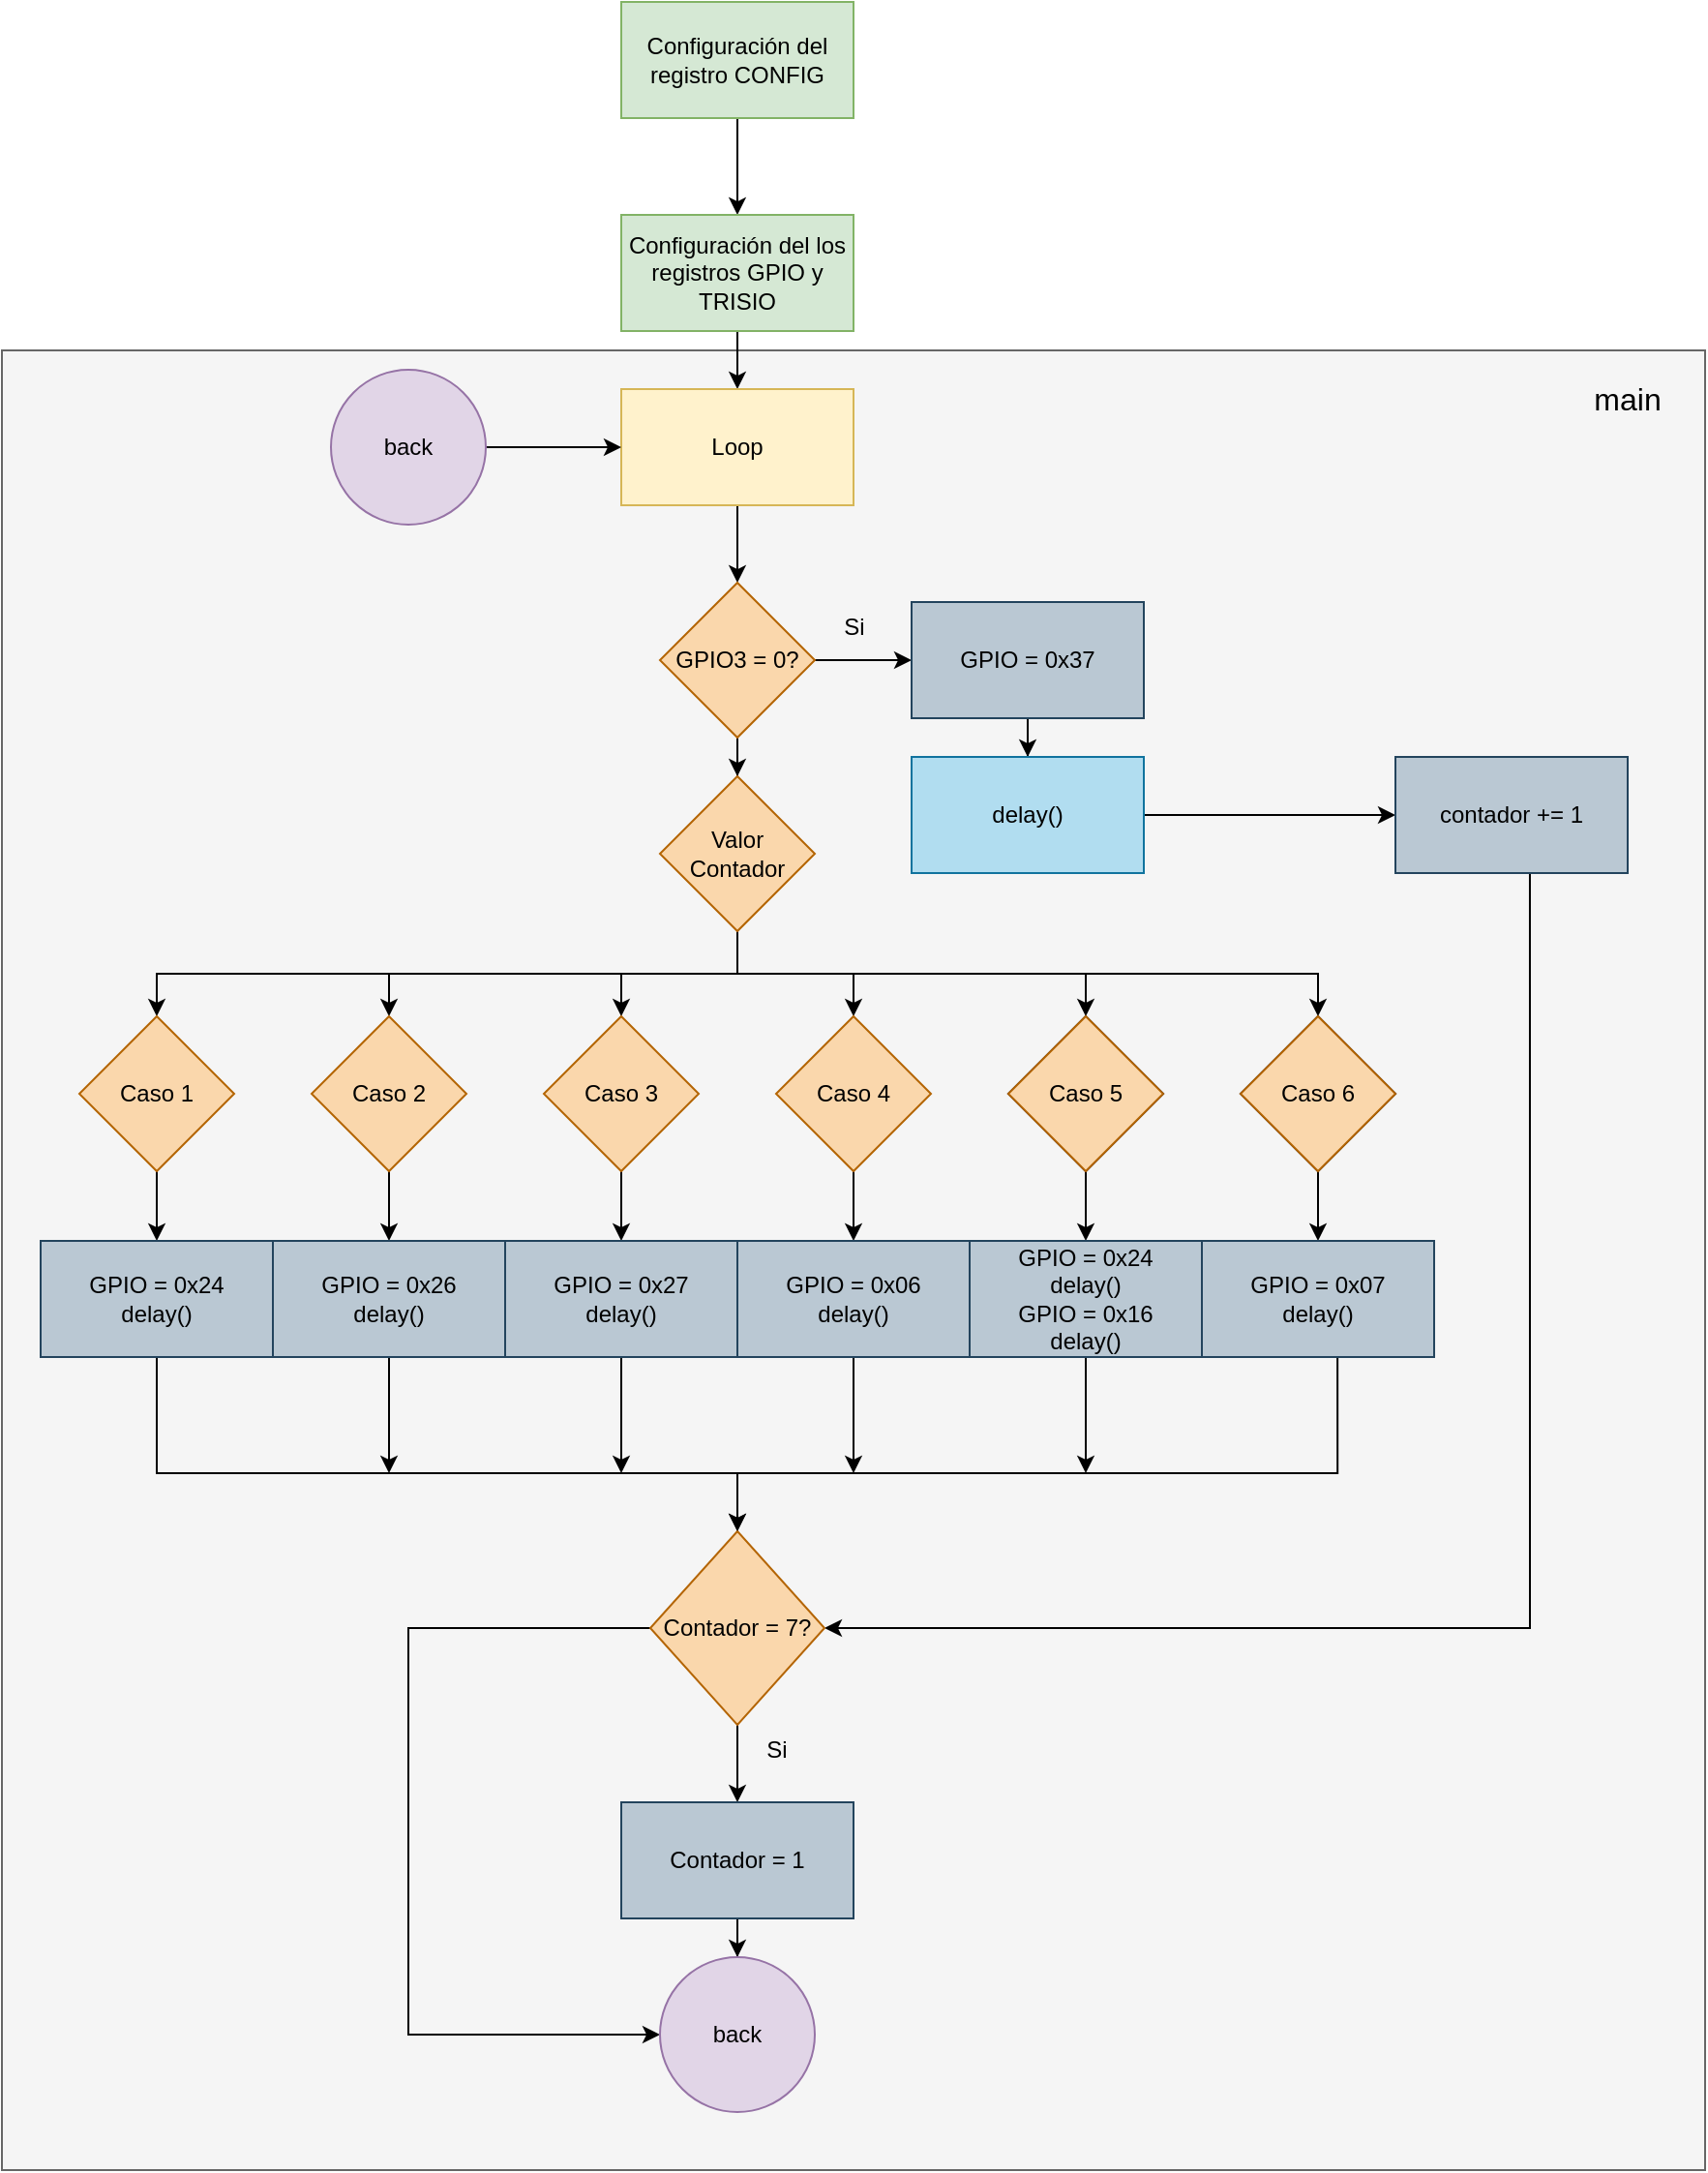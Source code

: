 <mxfile version="21.5.0" type="device">
  <diagram name="Programa" id="tJPCGnnsSbU9F2SCs2p0">
    <mxGraphModel dx="2927" dy="1242" grid="1" gridSize="10" guides="1" tooltips="1" connect="1" arrows="1" fold="1" page="1" pageScale="1" pageWidth="827" pageHeight="1169" math="0" shadow="0">
      <root>
        <mxCell id="0" />
        <mxCell id="1" parent="0" />
        <mxCell id="jxFE5Nvf7kgROyRhxe9L-73" value="seguidame" style="rounded=0;whiteSpace=wrap;html=1;fillColor=#f5f5f5;fontColor=#333333;strokeColor=#666666;" vertex="1" parent="1">
          <mxGeometry x="-20" y="240" width="880" height="940" as="geometry" />
        </mxCell>
        <mxCell id="jxFE5Nvf7kgROyRhxe9L-3" value="" style="edgeStyle=orthogonalEdgeStyle;rounded=0;orthogonalLoop=1;jettySize=auto;html=1;" edge="1" parent="1" source="jxFE5Nvf7kgROyRhxe9L-1" target="jxFE5Nvf7kgROyRhxe9L-2">
          <mxGeometry relative="1" as="geometry" />
        </mxCell>
        <mxCell id="jxFE5Nvf7kgROyRhxe9L-1" value="Configuración del registro CONFIG" style="rounded=0;whiteSpace=wrap;html=1;fillColor=#d5e8d4;strokeColor=#82b366;" vertex="1" parent="1">
          <mxGeometry x="300" y="60" width="120" height="60" as="geometry" />
        </mxCell>
        <mxCell id="jxFE5Nvf7kgROyRhxe9L-6" value="" style="edgeStyle=orthogonalEdgeStyle;rounded=0;orthogonalLoop=1;jettySize=auto;html=1;" edge="1" parent="1" source="jxFE5Nvf7kgROyRhxe9L-2" target="jxFE5Nvf7kgROyRhxe9L-5">
          <mxGeometry relative="1" as="geometry" />
        </mxCell>
        <mxCell id="jxFE5Nvf7kgROyRhxe9L-2" value="Configuración del los registros GPIO y TRISIO" style="rounded=0;whiteSpace=wrap;html=1;fillColor=#d5e8d4;strokeColor=#82b366;" vertex="1" parent="1">
          <mxGeometry x="300" y="170" width="120" height="60" as="geometry" />
        </mxCell>
        <mxCell id="jxFE5Nvf7kgROyRhxe9L-8" value="" style="edgeStyle=orthogonalEdgeStyle;rounded=0;orthogonalLoop=1;jettySize=auto;html=1;" edge="1" parent="1" source="jxFE5Nvf7kgROyRhxe9L-5" target="jxFE5Nvf7kgROyRhxe9L-7">
          <mxGeometry relative="1" as="geometry" />
        </mxCell>
        <mxCell id="jxFE5Nvf7kgROyRhxe9L-5" value="Loop" style="rounded=0;whiteSpace=wrap;html=1;fillColor=#fff2cc;strokeColor=#d6b656;" vertex="1" parent="1">
          <mxGeometry x="300" y="260" width="120" height="60" as="geometry" />
        </mxCell>
        <mxCell id="jxFE5Nvf7kgROyRhxe9L-10" value="" style="edgeStyle=orthogonalEdgeStyle;rounded=0;orthogonalLoop=1;jettySize=auto;html=1;" edge="1" parent="1" source="jxFE5Nvf7kgROyRhxe9L-7" target="jxFE5Nvf7kgROyRhxe9L-9">
          <mxGeometry relative="1" as="geometry" />
        </mxCell>
        <mxCell id="jxFE5Nvf7kgROyRhxe9L-13" value="" style="edgeStyle=orthogonalEdgeStyle;rounded=0;orthogonalLoop=1;jettySize=auto;html=1;" edge="1" parent="1" source="jxFE5Nvf7kgROyRhxe9L-7" target="jxFE5Nvf7kgROyRhxe9L-12">
          <mxGeometry relative="1" as="geometry" />
        </mxCell>
        <mxCell id="jxFE5Nvf7kgROyRhxe9L-7" value="GPIO3 = 0?" style="rhombus;whiteSpace=wrap;html=1;rounded=0;fillColor=#fad7ac;strokeColor=#b46504;" vertex="1" parent="1">
          <mxGeometry x="320" y="360" width="80" height="80" as="geometry" />
        </mxCell>
        <mxCell id="jxFE5Nvf7kgROyRhxe9L-29" value="" style="edgeStyle=orthogonalEdgeStyle;rounded=0;orthogonalLoop=1;jettySize=auto;html=1;" edge="1" parent="1" source="jxFE5Nvf7kgROyRhxe9L-9" target="jxFE5Nvf7kgROyRhxe9L-28">
          <mxGeometry relative="1" as="geometry" />
        </mxCell>
        <mxCell id="jxFE5Nvf7kgROyRhxe9L-9" value="GPIO = 0x37" style="whiteSpace=wrap;html=1;rounded=0;fillColor=#bac8d3;strokeColor=#23445d;" vertex="1" parent="1">
          <mxGeometry x="450" y="370" width="120" height="60" as="geometry" />
        </mxCell>
        <mxCell id="jxFE5Nvf7kgROyRhxe9L-11" value="Si" style="text;html=1;align=center;verticalAlign=middle;resizable=0;points=[];autosize=1;strokeColor=none;fillColor=none;" vertex="1" parent="1">
          <mxGeometry x="405" y="368" width="30" height="30" as="geometry" />
        </mxCell>
        <mxCell id="jxFE5Nvf7kgROyRhxe9L-15" value="" style="edgeStyle=orthogonalEdgeStyle;rounded=0;orthogonalLoop=1;jettySize=auto;html=1;" edge="1" parent="1" source="jxFE5Nvf7kgROyRhxe9L-12" target="jxFE5Nvf7kgROyRhxe9L-14">
          <mxGeometry relative="1" as="geometry" />
        </mxCell>
        <mxCell id="jxFE5Nvf7kgROyRhxe9L-21" style="edgeStyle=orthogonalEdgeStyle;rounded=0;orthogonalLoop=1;jettySize=auto;html=1;entryX=0.5;entryY=0;entryDx=0;entryDy=0;" edge="1" parent="1" source="jxFE5Nvf7kgROyRhxe9L-12" target="jxFE5Nvf7kgROyRhxe9L-20">
          <mxGeometry relative="1" as="geometry" />
        </mxCell>
        <mxCell id="jxFE5Nvf7kgROyRhxe9L-22" style="edgeStyle=orthogonalEdgeStyle;rounded=0;orthogonalLoop=1;jettySize=auto;html=1;exitX=0.5;exitY=1;exitDx=0;exitDy=0;entryX=0.5;entryY=0;entryDx=0;entryDy=0;" edge="1" parent="1" source="jxFE5Nvf7kgROyRhxe9L-12" target="jxFE5Nvf7kgROyRhxe9L-16">
          <mxGeometry relative="1" as="geometry" />
        </mxCell>
        <mxCell id="jxFE5Nvf7kgROyRhxe9L-23" style="edgeStyle=orthogonalEdgeStyle;rounded=0;orthogonalLoop=1;jettySize=auto;html=1;exitX=0.5;exitY=1;exitDx=0;exitDy=0;entryX=0.5;entryY=0;entryDx=0;entryDy=0;" edge="1" parent="1" source="jxFE5Nvf7kgROyRhxe9L-12" target="jxFE5Nvf7kgROyRhxe9L-17">
          <mxGeometry relative="1" as="geometry" />
        </mxCell>
        <mxCell id="jxFE5Nvf7kgROyRhxe9L-24" style="edgeStyle=orthogonalEdgeStyle;rounded=0;orthogonalLoop=1;jettySize=auto;html=1;exitX=0.5;exitY=1;exitDx=0;exitDy=0;entryX=0.5;entryY=0;entryDx=0;entryDy=0;" edge="1" parent="1" source="jxFE5Nvf7kgROyRhxe9L-12" target="jxFE5Nvf7kgROyRhxe9L-19">
          <mxGeometry relative="1" as="geometry" />
        </mxCell>
        <mxCell id="jxFE5Nvf7kgROyRhxe9L-25" style="edgeStyle=orthogonalEdgeStyle;rounded=0;orthogonalLoop=1;jettySize=auto;html=1;exitX=0.5;exitY=1;exitDx=0;exitDy=0;entryX=0.5;entryY=0;entryDx=0;entryDy=0;" edge="1" parent="1" source="jxFE5Nvf7kgROyRhxe9L-12" target="jxFE5Nvf7kgROyRhxe9L-18">
          <mxGeometry relative="1" as="geometry" />
        </mxCell>
        <mxCell id="jxFE5Nvf7kgROyRhxe9L-12" value="Valor Contador" style="rhombus;whiteSpace=wrap;html=1;rounded=0;fillColor=#fad7ac;strokeColor=#b46504;" vertex="1" parent="1">
          <mxGeometry x="320" y="460" width="80" height="80" as="geometry" />
        </mxCell>
        <mxCell id="jxFE5Nvf7kgROyRhxe9L-49" value="" style="edgeStyle=orthogonalEdgeStyle;rounded=0;orthogonalLoop=1;jettySize=auto;html=1;" edge="1" parent="1" source="jxFE5Nvf7kgROyRhxe9L-14" target="jxFE5Nvf7kgROyRhxe9L-44">
          <mxGeometry relative="1" as="geometry" />
        </mxCell>
        <mxCell id="jxFE5Nvf7kgROyRhxe9L-14" value="Caso 4" style="rhombus;whiteSpace=wrap;html=1;rounded=0;fillColor=#fad7ac;strokeColor=#b46504;" vertex="1" parent="1">
          <mxGeometry x="380" y="584" width="80" height="80" as="geometry" />
        </mxCell>
        <mxCell id="jxFE5Nvf7kgROyRhxe9L-48" value="" style="edgeStyle=orthogonalEdgeStyle;rounded=0;orthogonalLoop=1;jettySize=auto;html=1;" edge="1" parent="1" source="jxFE5Nvf7kgROyRhxe9L-16" target="jxFE5Nvf7kgROyRhxe9L-45">
          <mxGeometry relative="1" as="geometry" />
        </mxCell>
        <mxCell id="jxFE5Nvf7kgROyRhxe9L-16" value="Caso 5" style="rhombus;whiteSpace=wrap;html=1;rounded=0;" vertex="1" parent="1">
          <mxGeometry x="500" y="584" width="80" height="80" as="geometry" />
        </mxCell>
        <mxCell id="jxFE5Nvf7kgROyRhxe9L-47" value="" style="edgeStyle=orthogonalEdgeStyle;rounded=0;orthogonalLoop=1;jettySize=auto;html=1;" edge="1" parent="1" source="jxFE5Nvf7kgROyRhxe9L-17" target="jxFE5Nvf7kgROyRhxe9L-46">
          <mxGeometry relative="1" as="geometry" />
        </mxCell>
        <mxCell id="jxFE5Nvf7kgROyRhxe9L-17" value="Caso 6" style="rhombus;whiteSpace=wrap;html=1;rounded=0;" vertex="1" parent="1">
          <mxGeometry x="620" y="584" width="80" height="80" as="geometry" />
        </mxCell>
        <mxCell id="jxFE5Nvf7kgROyRhxe9L-34" value="" style="edgeStyle=orthogonalEdgeStyle;rounded=0;orthogonalLoop=1;jettySize=auto;html=1;" edge="1" parent="1" source="jxFE5Nvf7kgROyRhxe9L-18" target="jxFE5Nvf7kgROyRhxe9L-33">
          <mxGeometry relative="1" as="geometry" />
        </mxCell>
        <mxCell id="jxFE5Nvf7kgROyRhxe9L-18" value="Caso 1" style="rhombus;whiteSpace=wrap;html=1;rounded=0;fillColor=#fad7ac;strokeColor=#b46504;" vertex="1" parent="1">
          <mxGeometry x="20" y="584" width="80" height="80" as="geometry" />
        </mxCell>
        <mxCell id="jxFE5Nvf7kgROyRhxe9L-50" value="" style="edgeStyle=orthogonalEdgeStyle;rounded=0;orthogonalLoop=1;jettySize=auto;html=1;" edge="1" parent="1" source="jxFE5Nvf7kgROyRhxe9L-19" target="jxFE5Nvf7kgROyRhxe9L-39">
          <mxGeometry relative="1" as="geometry" />
        </mxCell>
        <mxCell id="jxFE5Nvf7kgROyRhxe9L-19" value="Caso 2" style="rhombus;whiteSpace=wrap;html=1;rounded=0;fillColor=#fad7ac;strokeColor=#b46504;" vertex="1" parent="1">
          <mxGeometry x="140" y="584" width="80" height="80" as="geometry" />
        </mxCell>
        <mxCell id="jxFE5Nvf7kgROyRhxe9L-42" value="" style="edgeStyle=orthogonalEdgeStyle;rounded=0;orthogonalLoop=1;jettySize=auto;html=1;" edge="1" parent="1" source="jxFE5Nvf7kgROyRhxe9L-20" target="jxFE5Nvf7kgROyRhxe9L-41">
          <mxGeometry relative="1" as="geometry" />
        </mxCell>
        <mxCell id="jxFE5Nvf7kgROyRhxe9L-20" value="Caso 3" style="rhombus;whiteSpace=wrap;html=1;rounded=0;fillColor=#fad7ac;strokeColor=#b46504;" vertex="1" parent="1">
          <mxGeometry x="260" y="584" width="80" height="80" as="geometry" />
        </mxCell>
        <mxCell id="jxFE5Nvf7kgROyRhxe9L-31" value="" style="edgeStyle=orthogonalEdgeStyle;rounded=0;orthogonalLoop=1;jettySize=auto;html=1;" edge="1" parent="1" source="jxFE5Nvf7kgROyRhxe9L-28" target="jxFE5Nvf7kgROyRhxe9L-30">
          <mxGeometry relative="1" as="geometry" />
        </mxCell>
        <mxCell id="jxFE5Nvf7kgROyRhxe9L-28" value="delay()" style="whiteSpace=wrap;html=1;rounded=0;fillColor=#b1ddf0;strokeColor=#10739e;" vertex="1" parent="1">
          <mxGeometry x="450" y="450" width="120" height="60" as="geometry" />
        </mxCell>
        <mxCell id="jxFE5Nvf7kgROyRhxe9L-60" style="edgeStyle=orthogonalEdgeStyle;rounded=0;orthogonalLoop=1;jettySize=auto;html=1;entryX=1;entryY=0.5;entryDx=0;entryDy=0;exitX=0.579;exitY=0.986;exitDx=0;exitDy=0;exitPerimeter=0;" edge="1" parent="1" source="jxFE5Nvf7kgROyRhxe9L-30" target="jxFE5Nvf7kgROyRhxe9L-37">
          <mxGeometry relative="1" as="geometry">
            <mxPoint x="769.0" y="530" as="sourcePoint" />
            <mxPoint x="414" y="920.0" as="targetPoint" />
            <Array as="points">
              <mxPoint x="770" y="900" />
            </Array>
          </mxGeometry>
        </mxCell>
        <mxCell id="jxFE5Nvf7kgROyRhxe9L-30" value="contador += 1" style="whiteSpace=wrap;html=1;rounded=0;fillColor=#bac8d3;strokeColor=#23445d;" vertex="1" parent="1">
          <mxGeometry x="700" y="450" width="120" height="60" as="geometry" />
        </mxCell>
        <mxCell id="jxFE5Nvf7kgROyRhxe9L-52" style="edgeStyle=orthogonalEdgeStyle;rounded=0;orthogonalLoop=1;jettySize=auto;html=1;entryX=0.5;entryY=0;entryDx=0;entryDy=0;" edge="1" parent="1" target="jxFE5Nvf7kgROyRhxe9L-37">
          <mxGeometry relative="1" as="geometry">
            <mxPoint x="60.0" y="710" as="sourcePoint" />
            <mxPoint x="310.0" y="820" as="targetPoint" />
            <Array as="points">
              <mxPoint x="60" y="820" />
              <mxPoint x="360" y="820" />
            </Array>
          </mxGeometry>
        </mxCell>
        <mxCell id="jxFE5Nvf7kgROyRhxe9L-33" value="GPIO = 0x24&lt;br&gt;delay()" style="whiteSpace=wrap;html=1;rounded=0;fillColor=#bac8d3;strokeColor=#23445d;" vertex="1" parent="1">
          <mxGeometry y="700" width="120" height="60" as="geometry" />
        </mxCell>
        <mxCell id="jxFE5Nvf7kgROyRhxe9L-64" value="" style="edgeStyle=orthogonalEdgeStyle;rounded=0;orthogonalLoop=1;jettySize=auto;html=1;" edge="1" parent="1" source="jxFE5Nvf7kgROyRhxe9L-37" target="jxFE5Nvf7kgROyRhxe9L-63">
          <mxGeometry relative="1" as="geometry" />
        </mxCell>
        <mxCell id="jxFE5Nvf7kgROyRhxe9L-70" style="edgeStyle=orthogonalEdgeStyle;rounded=0;orthogonalLoop=1;jettySize=auto;html=1;entryX=0;entryY=0.5;entryDx=0;entryDy=0;" edge="1" parent="1" target="jxFE5Nvf7kgROyRhxe9L-68">
          <mxGeometry relative="1" as="geometry">
            <mxPoint x="319.997" y="900.005" as="sourcePoint" />
            <mxPoint x="279.92" y="1060.09" as="targetPoint" />
            <Array as="points">
              <mxPoint x="190" y="900" />
              <mxPoint x="190" y="1110" />
            </Array>
          </mxGeometry>
        </mxCell>
        <mxCell id="jxFE5Nvf7kgROyRhxe9L-37" value="Contador = 7?" style="rhombus;whiteSpace=wrap;html=1;rounded=0;fillColor=#fad7ac;strokeColor=#b46504;" vertex="1" parent="1">
          <mxGeometry x="315" y="850" width="90" height="100" as="geometry" />
        </mxCell>
        <mxCell id="jxFE5Nvf7kgROyRhxe9L-53" style="edgeStyle=orthogonalEdgeStyle;rounded=0;orthogonalLoop=1;jettySize=auto;html=1;" edge="1" parent="1" source="jxFE5Nvf7kgROyRhxe9L-39">
          <mxGeometry relative="1" as="geometry">
            <mxPoint x="180.0" y="820" as="targetPoint" />
          </mxGeometry>
        </mxCell>
        <mxCell id="jxFE5Nvf7kgROyRhxe9L-39" value="GPIO = 0x26&lt;br style=&quot;border-color: var(--border-color);&quot;&gt;delay()" style="whiteSpace=wrap;html=1;rounded=0;fillColor=#bac8d3;strokeColor=#23445d;" vertex="1" parent="1">
          <mxGeometry x="120" y="700" width="120" height="60" as="geometry" />
        </mxCell>
        <mxCell id="jxFE5Nvf7kgROyRhxe9L-54" style="edgeStyle=orthogonalEdgeStyle;rounded=0;orthogonalLoop=1;jettySize=auto;html=1;" edge="1" parent="1" source="jxFE5Nvf7kgROyRhxe9L-41">
          <mxGeometry relative="1" as="geometry">
            <mxPoint x="300" y="820" as="targetPoint" />
          </mxGeometry>
        </mxCell>
        <mxCell id="jxFE5Nvf7kgROyRhxe9L-41" value="GPIO = 0x27&lt;br style=&quot;border-color: var(--border-color);&quot;&gt;delay()" style="whiteSpace=wrap;html=1;rounded=0;fillColor=#bac8d3;strokeColor=#23445d;" vertex="1" parent="1">
          <mxGeometry x="240" y="700" width="120" height="60" as="geometry" />
        </mxCell>
        <mxCell id="jxFE5Nvf7kgROyRhxe9L-58" style="edgeStyle=orthogonalEdgeStyle;rounded=0;orthogonalLoop=1;jettySize=auto;html=1;" edge="1" parent="1" source="jxFE5Nvf7kgROyRhxe9L-44">
          <mxGeometry relative="1" as="geometry">
            <mxPoint x="420" y="820" as="targetPoint" />
          </mxGeometry>
        </mxCell>
        <mxCell id="jxFE5Nvf7kgROyRhxe9L-44" value="GPIO = 0x06&lt;br style=&quot;border-color: var(--border-color);&quot;&gt;delay()" style="rounded=0;whiteSpace=wrap;html=1;fillColor=#bac8d3;strokeColor=#23445d;" vertex="1" parent="1">
          <mxGeometry x="360" y="700" width="120" height="60" as="geometry" />
        </mxCell>
        <mxCell id="jxFE5Nvf7kgROyRhxe9L-59" style="edgeStyle=orthogonalEdgeStyle;rounded=0;orthogonalLoop=1;jettySize=auto;html=1;" edge="1" parent="1" source="jxFE5Nvf7kgROyRhxe9L-45">
          <mxGeometry relative="1" as="geometry">
            <mxPoint x="540" y="820" as="targetPoint" />
          </mxGeometry>
        </mxCell>
        <mxCell id="jxFE5Nvf7kgROyRhxe9L-45" value="GPIO = 0x24&lt;br style=&quot;border-color: var(--border-color);&quot;&gt;delay()&lt;br&gt;GPIO = 0x16&lt;br style=&quot;border-color: var(--border-color);&quot;&gt;delay()" style="rounded=0;whiteSpace=wrap;html=1;" vertex="1" parent="1">
          <mxGeometry x="480" y="700" width="120" height="60" as="geometry" />
        </mxCell>
        <mxCell id="jxFE5Nvf7kgROyRhxe9L-56" style="edgeStyle=orthogonalEdgeStyle;rounded=0;orthogonalLoop=1;jettySize=auto;html=1;entryX=0.5;entryY=0;entryDx=0;entryDy=0;" edge="1" parent="1" target="jxFE5Nvf7kgROyRhxe9L-37">
          <mxGeometry relative="1" as="geometry">
            <mxPoint x="670.053" y="750" as="sourcePoint" />
            <mxPoint x="370" y="820" as="targetPoint" />
            <Array as="points">
              <mxPoint x="670" y="820" />
              <mxPoint x="360" y="820" />
            </Array>
          </mxGeometry>
        </mxCell>
        <mxCell id="jxFE5Nvf7kgROyRhxe9L-46" value="GPIO = 0x07&lt;br style=&quot;border-color: var(--border-color);&quot;&gt;delay()" style="rounded=0;whiteSpace=wrap;html=1;" vertex="1" parent="1">
          <mxGeometry x="600" y="700" width="120" height="60" as="geometry" />
        </mxCell>
        <mxCell id="jxFE5Nvf7kgROyRhxe9L-69" value="" style="edgeStyle=orthogonalEdgeStyle;rounded=0;orthogonalLoop=1;jettySize=auto;html=1;" edge="1" parent="1" source="jxFE5Nvf7kgROyRhxe9L-63" target="jxFE5Nvf7kgROyRhxe9L-68">
          <mxGeometry relative="1" as="geometry" />
        </mxCell>
        <mxCell id="jxFE5Nvf7kgROyRhxe9L-63" value="Contador = 1" style="whiteSpace=wrap;html=1;rounded=0;fillColor=#bac8d3;strokeColor=#23445d;" vertex="1" parent="1">
          <mxGeometry x="300" y="990" width="120" height="60" as="geometry" />
        </mxCell>
        <mxCell id="jxFE5Nvf7kgROyRhxe9L-65" value="Si" style="text;html=1;align=center;verticalAlign=middle;resizable=0;points=[];autosize=1;strokeColor=none;fillColor=none;" vertex="1" parent="1">
          <mxGeometry x="365" y="948" width="30" height="30" as="geometry" />
        </mxCell>
        <mxCell id="jxFE5Nvf7kgROyRhxe9L-68" value="back" style="ellipse;whiteSpace=wrap;html=1;rounded=0;fillColor=#e1d5e7;strokeColor=#9673a6;" vertex="1" parent="1">
          <mxGeometry x="320" y="1070" width="80" height="80" as="geometry" />
        </mxCell>
        <mxCell id="jxFE5Nvf7kgROyRhxe9L-72" value="" style="edgeStyle=orthogonalEdgeStyle;rounded=0;orthogonalLoop=1;jettySize=auto;html=1;" edge="1" parent="1" source="jxFE5Nvf7kgROyRhxe9L-71" target="jxFE5Nvf7kgROyRhxe9L-5">
          <mxGeometry relative="1" as="geometry" />
        </mxCell>
        <mxCell id="jxFE5Nvf7kgROyRhxe9L-71" value="back" style="ellipse;whiteSpace=wrap;html=1;rounded=0;fillColor=#e1d5e7;strokeColor=#9673a6;" vertex="1" parent="1">
          <mxGeometry x="150" y="250" width="80" height="80" as="geometry" />
        </mxCell>
        <mxCell id="jxFE5Nvf7kgROyRhxe9L-74" value="&lt;font style=&quot;font-size: 16px;&quot;&gt;main&lt;/font&gt;" style="text;html=1;strokeColor=none;fillColor=none;align=center;verticalAlign=middle;whiteSpace=wrap;rounded=0;" vertex="1" parent="1">
          <mxGeometry x="790" y="250" width="60" height="30" as="geometry" />
        </mxCell>
        <mxCell id="jxFE5Nvf7kgROyRhxe9L-75" value="Caso 6" style="rhombus;whiteSpace=wrap;html=1;rounded=0;fillColor=#fad7ac;strokeColor=#b46504;" vertex="1" parent="1">
          <mxGeometry x="620" y="584" width="80" height="80" as="geometry" />
        </mxCell>
        <mxCell id="jxFE5Nvf7kgROyRhxe9L-76" value="Caso 5" style="rhombus;whiteSpace=wrap;html=1;rounded=0;fillColor=#fad7ac;strokeColor=#b46504;" vertex="1" parent="1">
          <mxGeometry x="500" y="584" width="80" height="80" as="geometry" />
        </mxCell>
        <mxCell id="jxFE5Nvf7kgROyRhxe9L-77" value="GPIO = 0x07&lt;br style=&quot;border-color: var(--border-color);&quot;&gt;delay()" style="rounded=0;whiteSpace=wrap;html=1;fillColor=#bac8d3;strokeColor=#23445d;" vertex="1" parent="1">
          <mxGeometry x="600" y="700" width="120" height="60" as="geometry" />
        </mxCell>
        <mxCell id="jxFE5Nvf7kgROyRhxe9L-78" value="GPIO = 0x24&lt;br style=&quot;border-color: var(--border-color);&quot;&gt;delay()&lt;br&gt;GPIO = 0x16&lt;br style=&quot;border-color: var(--border-color);&quot;&gt;delay()" style="rounded=0;whiteSpace=wrap;html=1;fillColor=#bac8d3;strokeColor=#23445d;" vertex="1" parent="1">
          <mxGeometry x="480" y="700" width="120" height="60" as="geometry" />
        </mxCell>
      </root>
    </mxGraphModel>
  </diagram>
</mxfile>

